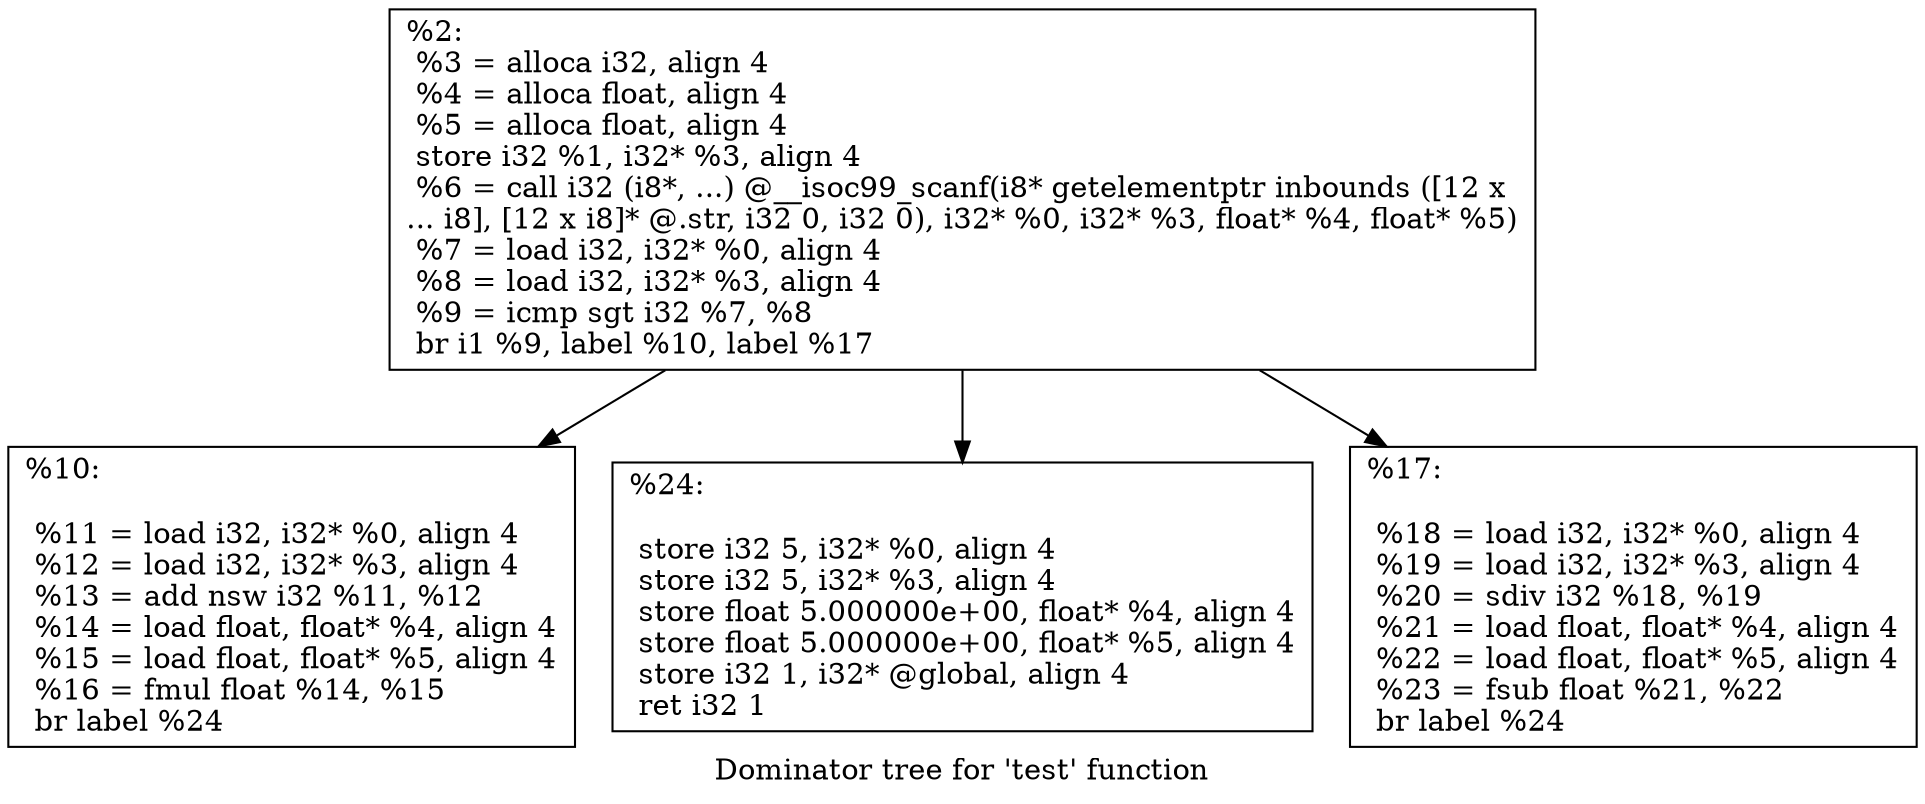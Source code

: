 digraph "Dominator tree for 'test' function" {
	label="Dominator tree for 'test' function";

	Node0x7fffe1899a90 [shape=record,label="{%2:\l  %3 = alloca i32, align 4\l  %4 = alloca float, align 4\l  %5 = alloca float, align 4\l  store i32 %1, i32* %3, align 4\l  %6 = call i32 (i8*, ...) @__isoc99_scanf(i8* getelementptr inbounds ([12 x\l... i8], [12 x i8]* @.str, i32 0, i32 0), i32* %0, i32* %3, float* %4, float* %5)\l  %7 = load i32, i32* %0, align 4\l  %8 = load i32, i32* %3, align 4\l  %9 = icmp sgt i32 %7, %8\l  br i1 %9, label %10, label %17\l}"];
	Node0x7fffe1899a90 -> Node0x7fffe18be060;
	Node0x7fffe1899a90 -> Node0x7fffe18be0a0;
	Node0x7fffe1899a90 -> Node0x7fffe18be0e0;
	Node0x7fffe18be060 [shape=record,label="{%10:\l\l  %11 = load i32, i32* %0, align 4\l  %12 = load i32, i32* %3, align 4\l  %13 = add nsw i32 %11, %12\l  %14 = load float, float* %4, align 4\l  %15 = load float, float* %5, align 4\l  %16 = fmul float %14, %15\l  br label %24\l}"];
	Node0x7fffe18be0a0 [shape=record,label="{%24:\l\l  store i32 5, i32* %0, align 4\l  store i32 5, i32* %3, align 4\l  store float 5.000000e+00, float* %4, align 4\l  store float 5.000000e+00, float* %5, align 4\l  store i32 1, i32* @global, align 4\l  ret i32 1\l}"];
	Node0x7fffe18be0e0 [shape=record,label="{%17:\l\l  %18 = load i32, i32* %0, align 4\l  %19 = load i32, i32* %3, align 4\l  %20 = sdiv i32 %18, %19\l  %21 = load float, float* %4, align 4\l  %22 = load float, float* %5, align 4\l  %23 = fsub float %21, %22\l  br label %24\l}"];
}
